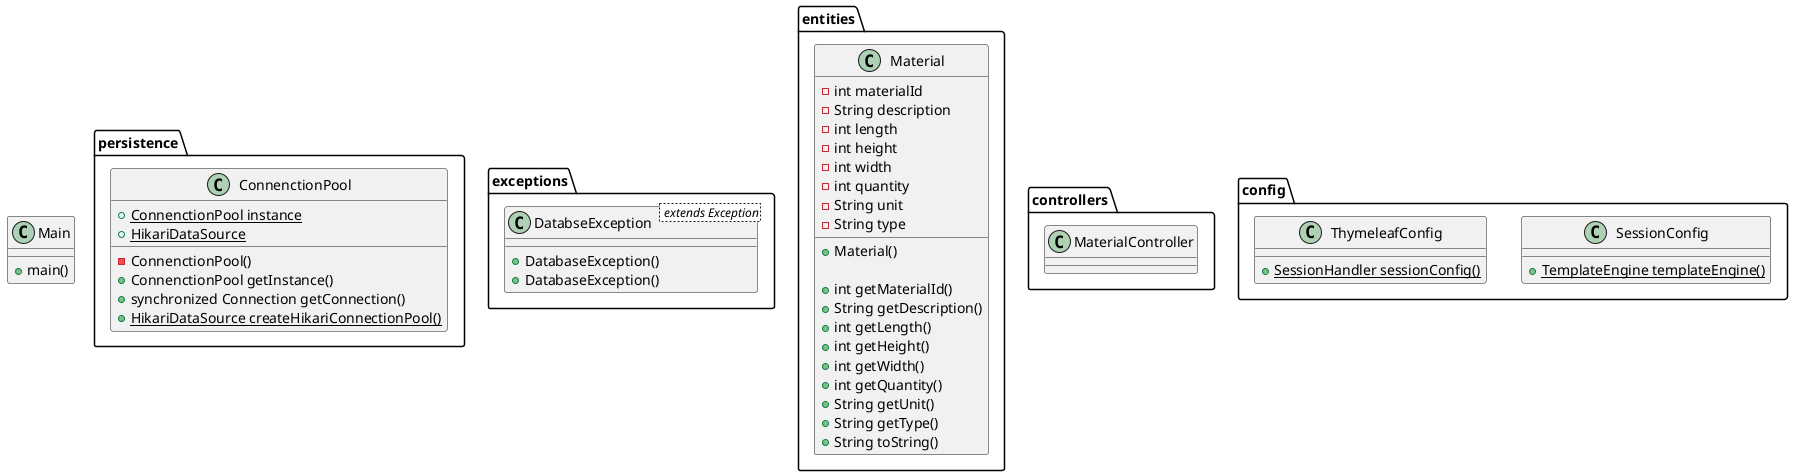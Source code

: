 @startuml
'https://plantuml.com/class-diagram



Class Main{
+main()
}

package persistence
{
    Class ConnenctionPool{
        {static}+ConnenctionPool instance
        {static}+HikariDataSource
        -ConnenctionPool()
        +ConnenctionPool getInstance()
        +synchronized Connection getConnection()
         {static}+HikariDataSource createHikariConnectionPool()
        }
}

package exceptions
{
    Class DatabseException< extends Exception>{
    + DatabaseException()
    + DatabaseException()
    }
}

package entities
{
    Class Material{
    -int materialId
    -String description
    -int length
    -int height
    -int width
    -int quantity
    -String unit
    -String type

    +Material()

    +int getMaterialId()
    +String getDescription()
    +int getLength()
    +int getHeight()
    +int getWidth()
    +int getQuantity()
    +String getUnit()
    +String getType()
    +String toString()



    }
}

package controllers
{
    Class MaterialController
}

package config
{
    Class SessionConfig{
    {static}+TemplateEngine templateEngine()
    }

    Class ThymeleafConfig{
    {static}+SessionHandler sessionConfig()
    }
}



@enduml